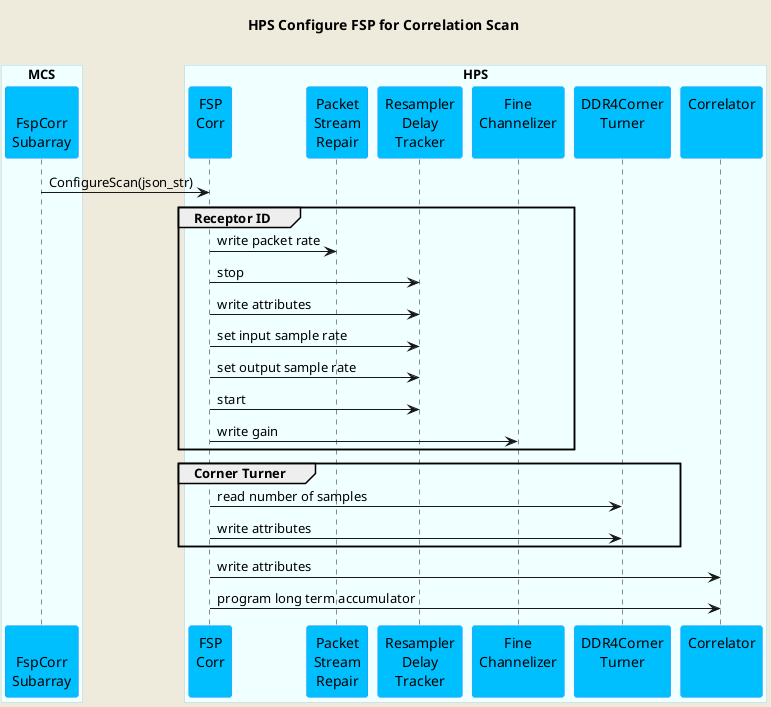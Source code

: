 @startuml
'https://plantuml.com/sequence-diagram

skinparam backgroundColor #EEEBDC
skinparam sequence {
ParticipantBorderColor DodgerBlue
ParticipantBackgroundColor DeepSkyBlue
ActorBorderColor DarkGreen
ActorBackgroundColor Green
BoxBorderColor LightBlue
BoxBackgroundColor #F0FFFF
}

title HPS Configure FSP for Correlation Scan\n

box "MCS"
participant "\nFspCorr\nSubarray" as fspcorr
end box

box "HPS"
participant "FSP\nCorr\n" as hpsfspcorr
participant "Packet\nStream\nRepair" as psr
participant "Resampler\nDelay\nTracker" as rdt
participant "Fine\nChannelizer\n" as channelizer
participant "DDR4Corner\nTurner\n" as dct
participant "Correlator\n\n" as correlator
end box

fspcorr     -> hpsfspcorr   : ConfigureScan(json_str)

group Receptor ID
hpsfspcorr  -> psr         : write packet rate
hpsfspcorr  -> rdt         : stop
hpsfspcorr  -> rdt         : write attributes
hpsfspcorr  -> rdt         : set input sample rate
hpsfspcorr  -> rdt         : set output sample rate
hpsfspcorr  -> rdt         : start
hpsfspcorr  -> channelizer : write gain
end group

group Corner Turner
hpsfspcorr -> dct : read number of samples
hpsfspcorr -> dct : write attributes
end group

hpsfspcorr -> correlator : write attributes
hpsfspcorr -> correlator : program long term accumulator

@enduml